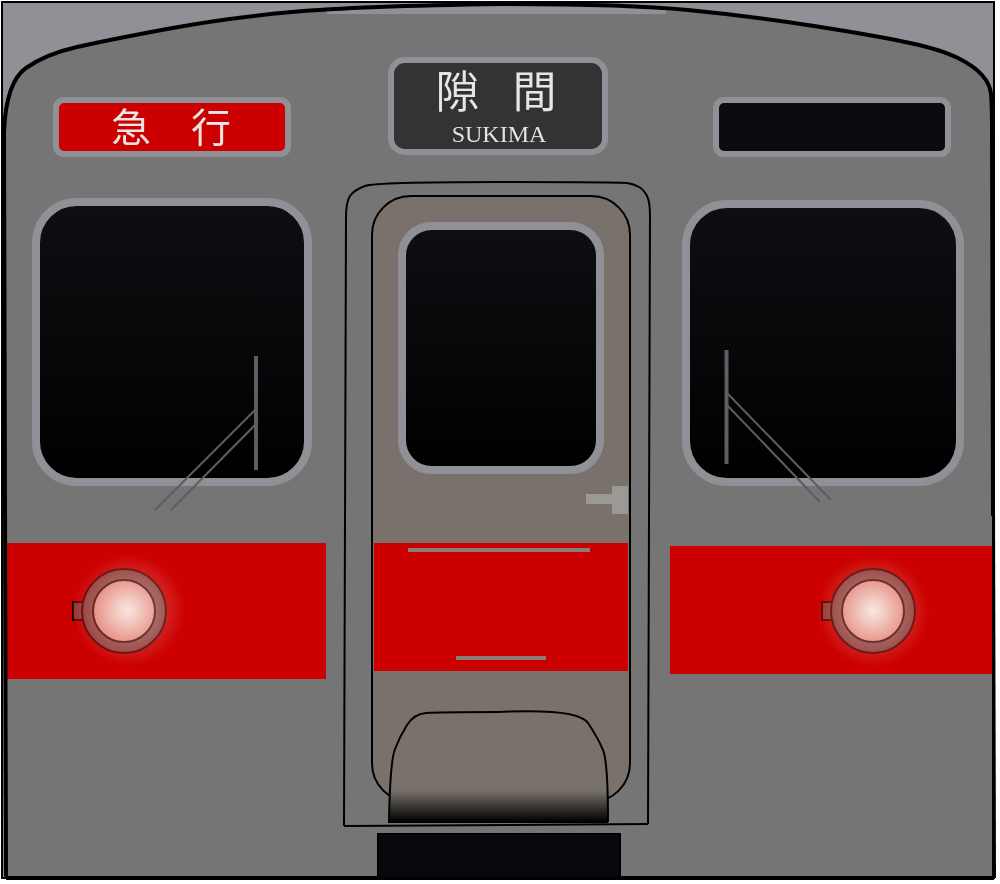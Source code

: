 <mxfile version="21.6.1" type="device">
  <diagram name="第 1 页" id="a9Wf5TV9nVjGO6Tv2hhZ">
    <mxGraphModel dx="683" dy="402" grid="0" gridSize="10" guides="1" tooltips="1" connect="1" arrows="1" fold="1" page="1" pageScale="1" pageWidth="1000" pageHeight="1000" math="0" shadow="0">
      <root>
        <mxCell id="0" />
        <mxCell id="1" parent="0" />
        <mxCell id="HRMHqmdxsnSY6FVDlJL0-1" value="" style="rounded=0;whiteSpace=wrap;html=1;fillColor=#909097;" parent="1" vertex="1">
          <mxGeometry x="251" y="282" width="496" height="438" as="geometry" />
        </mxCell>
        <mxCell id="82a4GhE2VWnD9GZY42eu-66" value="" style="endArrow=none;html=1;curved=1;strokeWidth=12;entryX=0.981;entryY=0.033;entryDx=0;entryDy=0;strokeColor=#757575;entryPerimeter=0;exitX=0.986;exitY=0.006;exitDx=0;exitDy=0;exitPerimeter=0;" parent="1" source="82a4GhE2VWnD9GZY42eu-58" target="82a4GhE2VWnD9GZY42eu-52" edge="1">
          <mxGeometry width="50" height="50" relative="1" as="geometry">
            <mxPoint x="741" y="345" as="sourcePoint" />
            <mxPoint x="525" y="379" as="targetPoint" />
            <Array as="points">
              <mxPoint x="744" y="322" />
              <mxPoint x="709" y="309" />
              <mxPoint x="671" y="302" />
              <mxPoint x="642" y="298" />
              <mxPoint x="626" y="295" />
            </Array>
          </mxGeometry>
        </mxCell>
        <mxCell id="82a4GhE2VWnD9GZY42eu-65" value="" style="endArrow=none;html=1;exitX=0.012;exitY=0.001;exitDx=0;exitDy=0;exitPerimeter=0;curved=1;strokeWidth=12;entryX=0.006;entryY=0.057;entryDx=0;entryDy=0;entryPerimeter=0;strokeColor=#757575;" parent="1" source="82a4GhE2VWnD9GZY42eu-58" target="82a4GhE2VWnD9GZY42eu-52" edge="1">
          <mxGeometry width="50" height="50" relative="1" as="geometry">
            <mxPoint x="363" y="338" as="sourcePoint" />
            <mxPoint x="413" y="288" as="targetPoint" />
            <Array as="points">
              <mxPoint x="259" y="322" />
              <mxPoint x="286" y="311" />
              <mxPoint x="316" y="304" />
              <mxPoint x="365" y="297" />
            </Array>
          </mxGeometry>
        </mxCell>
        <mxCell id="82a4GhE2VWnD9GZY42eu-64" value="" style="rounded=0;whiteSpace=wrap;html=1;strokeColor=none;fillColor=#757575;" parent="1" vertex="1">
          <mxGeometry x="680" y="315" width="57" height="38" as="geometry" />
        </mxCell>
        <mxCell id="82a4GhE2VWnD9GZY42eu-63" value="" style="rounded=0;whiteSpace=wrap;html=1;strokeColor=none;fillColor=#757575;" parent="1" vertex="1">
          <mxGeometry x="585" y="291" width="57" height="38" as="geometry" />
        </mxCell>
        <mxCell id="82a4GhE2VWnD9GZY42eu-62" value="" style="rounded=0;whiteSpace=wrap;html=1;strokeColor=none;fillColor=#757575;" parent="1" vertex="1">
          <mxGeometry x="356" y="291" width="57" height="38" as="geometry" />
        </mxCell>
        <mxCell id="82a4GhE2VWnD9GZY42eu-61" value="" style="rounded=0;whiteSpace=wrap;html=1;strokeColor=none;fillColor=#757575;" parent="1" vertex="1">
          <mxGeometry x="264" y="315" width="41" height="38" as="geometry" />
        </mxCell>
        <mxCell id="82a4GhE2VWnD9GZY42eu-60" value="" style="rounded=0;whiteSpace=wrap;html=1;strokeColor=none;fillColor=#757575;" parent="1" vertex="1">
          <mxGeometry x="585" y="304" width="122.5" height="43" as="geometry" />
        </mxCell>
        <mxCell id="82a4GhE2VWnD9GZY42eu-59" value="" style="rounded=0;whiteSpace=wrap;html=1;strokeColor=none;fillColor=#757575;" parent="1" vertex="1">
          <mxGeometry x="292" y="304" width="121" height="43" as="geometry" />
        </mxCell>
        <mxCell id="82a4GhE2VWnD9GZY42eu-58" value="" style="rounded=0;whiteSpace=wrap;html=1;fillColor=#757575;strokeColor=none;gradientColor=none;movable=1;resizable=1;rotatable=1;deletable=1;editable=1;locked=0;connectable=1;" parent="1" vertex="1">
          <mxGeometry x="253" y="345" width="494" height="201" as="geometry" />
        </mxCell>
        <mxCell id="82a4GhE2VWnD9GZY42eu-2" value="" style="endArrow=none;html=1;rounded=0;strokeWidth=2;" parent="1" edge="1">
          <mxGeometry width="50" height="50" relative="1" as="geometry">
            <mxPoint x="253" y="720" as="sourcePoint" />
            <mxPoint x="747" y="720" as="targetPoint" />
          </mxGeometry>
        </mxCell>
        <mxCell id="82a4GhE2VWnD9GZY42eu-4" value="" style="endArrow=none;html=1;rounded=0;strokeWidth=2;" parent="1" edge="1">
          <mxGeometry width="50" height="50" relative="1" as="geometry">
            <mxPoint x="747" y="720" as="sourcePoint" />
            <mxPoint x="746" y="346.57" as="targetPoint" />
          </mxGeometry>
        </mxCell>
        <mxCell id="82a4GhE2VWnD9GZY42eu-5" value="" style="endArrow=none;html=1;curved=1;strokeWidth=2;" parent="1" edge="1">
          <mxGeometry width="50" height="50" relative="1" as="geometry">
            <mxPoint x="252" y="347" as="sourcePoint" />
            <mxPoint x="501" y="283" as="targetPoint" />
            <Array as="points">
              <mxPoint x="253" y="322" />
              <mxPoint x="273" y="308" />
              <mxPoint x="304" y="301" />
              <mxPoint x="363" y="290" />
              <mxPoint x="429" y="284" />
            </Array>
          </mxGeometry>
        </mxCell>
        <mxCell id="82a4GhE2VWnD9GZY42eu-6" value="" style="endArrow=none;html=1;strokeWidth=2;curved=1;" parent="1" edge="1">
          <mxGeometry width="50" height="50" relative="1" as="geometry">
            <mxPoint x="746" y="347" as="sourcePoint" />
            <mxPoint x="501" y="283" as="targetPoint" />
            <Array as="points">
              <mxPoint x="746" y="333" />
              <mxPoint x="745" y="323" />
              <mxPoint x="737" y="314" />
              <mxPoint x="721" y="306" />
              <mxPoint x="689" y="299" />
              <mxPoint x="625" y="289" />
              <mxPoint x="563" y="283" />
            </Array>
          </mxGeometry>
        </mxCell>
        <mxCell id="82a4GhE2VWnD9GZY42eu-9" value="" style="endArrow=none;html=1;rounded=0;" parent="1" edge="1">
          <mxGeometry width="50" height="50" relative="1" as="geometry">
            <mxPoint x="415" y="703" as="sourcePoint" />
            <mxPoint x="585" y="702" as="targetPoint" />
          </mxGeometry>
        </mxCell>
        <mxCell id="82a4GhE2VWnD9GZY42eu-56" value="" style="rounded=0;whiteSpace=wrap;html=1;gradientColor=none;strokeColor=none;fillColor=#757575;" parent="1" vertex="1">
          <mxGeometry x="253" y="539" width="493" height="180" as="geometry" />
        </mxCell>
        <mxCell id="82a4GhE2VWnD9GZY42eu-20" value="" style="rounded=0;whiteSpace=wrap;html=1;fillColor=#CC0000;strokeColor=none;" parent="1" vertex="1">
          <mxGeometry x="252.5" y="552.5" width="167" height="68" as="geometry" />
        </mxCell>
        <mxCell id="82a4GhE2VWnD9GZY42eu-18" value="" style="rounded=0;whiteSpace=wrap;html=1;fillColor=#696a67;gradientColor=none;" parent="1" vertex="1">
          <mxGeometry x="286.5" y="582" width="10" height="9" as="geometry" />
        </mxCell>
        <mxCell id="82a4GhE2VWnD9GZY42eu-19" value="" style="ellipse;whiteSpace=wrap;html=1;aspect=fixed;fillColor=#696a67;" parent="1" vertex="1">
          <mxGeometry x="291" y="565.5" width="42" height="42" as="geometry" />
        </mxCell>
        <mxCell id="82a4GhE2VWnD9GZY42eu-17" value="" style="ellipse;whiteSpace=wrap;html=1;aspect=fixed;fillColor=#FFFFFF;gradientColor=#f2d3c4;gradientDirection=radial;" parent="1" vertex="1">
          <mxGeometry x="296.5" y="571" width="31" height="31" as="geometry" />
        </mxCell>
        <mxCell id="82a4GhE2VWnD9GZY42eu-3" value="" style="endArrow=none;html=1;rounded=0;strokeWidth=2;" parent="1" edge="1">
          <mxGeometry width="50" height="50" relative="1" as="geometry">
            <mxPoint x="253" y="719.43" as="sourcePoint" />
            <mxPoint x="252" y="346" as="targetPoint" />
          </mxGeometry>
        </mxCell>
        <mxCell id="82a4GhE2VWnD9GZY42eu-22" value="" style="rounded=0;whiteSpace=wrap;html=1;fillColor=#cc0000;strokeColor=none;" parent="1" vertex="1">
          <mxGeometry x="583" y="554" width="163" height="64" as="geometry" />
        </mxCell>
        <mxCell id="82a4GhE2VWnD9GZY42eu-24" value="" style="rounded=0;whiteSpace=wrap;html=1;fillColor=#696a67;gradientColor=none;" parent="1" vertex="1">
          <mxGeometry x="661" y="582" width="10" height="9" as="geometry" />
        </mxCell>
        <mxCell id="82a4GhE2VWnD9GZY42eu-25" value="" style="ellipse;whiteSpace=wrap;html=1;aspect=fixed;fillColor=#696a67;" parent="1" vertex="1">
          <mxGeometry x="665.5" y="565.5" width="42" height="42" as="geometry" />
        </mxCell>
        <mxCell id="82a4GhE2VWnD9GZY42eu-28" value="" style="rounded=1;whiteSpace=wrap;html=1;strokeColor=#909097;fillColor=#0f0e13;gradientColor=default;movable=1;resizable=1;rotatable=1;deletable=1;editable=1;locked=0;connectable=1;strokeWidth=4;" parent="1" vertex="1">
          <mxGeometry x="268" y="382" width="136" height="140" as="geometry" />
        </mxCell>
        <mxCell id="82a4GhE2VWnD9GZY42eu-29" value="" style="rounded=1;whiteSpace=wrap;html=1;strokeColor=#909097;fillColor=#0f0e13;gradientColor=default;glass=0;movable=1;resizable=1;rotatable=1;deletable=1;editable=1;locked=0;connectable=1;strokeWidth=4;" parent="1" vertex="1">
          <mxGeometry x="593" y="383" width="137" height="139" as="geometry" />
        </mxCell>
        <mxCell id="82a4GhE2VWnD9GZY42eu-50" value="" style="rounded=0;whiteSpace=wrap;html=1;strokeColor=none;fillColor=#757575;gradientColor=none;" parent="1" vertex="1">
          <mxGeometry x="413" y="362" width="172" height="341" as="geometry" />
        </mxCell>
        <mxCell id="82a4GhE2VWnD9GZY42eu-48" value="" style="rounded=1;whiteSpace=wrap;html=1;strokeColor=default;fillColor=#79726c;gradientColor=none;glass=0;" parent="1" vertex="1">
          <mxGeometry x="436" y="379" width="129" height="303" as="geometry" />
        </mxCell>
        <mxCell id="82a4GhE2VWnD9GZY42eu-52" value="" style="rounded=0;whiteSpace=wrap;html=1;fillColor=#757575;strokeColor=none;" parent="1" vertex="1">
          <mxGeometry x="413" y="288" width="173" height="70" as="geometry" />
        </mxCell>
        <mxCell id="82a4GhE2VWnD9GZY42eu-31" value="" style="rounded=1;whiteSpace=wrap;html=1;fillColor=#0f0e13;gradientColor=default;strokeWidth=4;strokeColor=#909097;" parent="1" vertex="1">
          <mxGeometry x="451" y="394" width="99" height="122" as="geometry" />
        </mxCell>
        <mxCell id="82a4GhE2VWnD9GZY42eu-35" value="" style="rounded=0;whiteSpace=wrap;html=1;fillColor=#08070c;" parent="1" vertex="1">
          <mxGeometry x="439" y="698" width="121" height="22" as="geometry" />
        </mxCell>
        <mxCell id="82a4GhE2VWnD9GZY42eu-36" value="" style="endArrow=none;html=1;rounded=0;" parent="1" edge="1">
          <mxGeometry width="50" height="50" relative="1" as="geometry">
            <mxPoint x="444" y="692" as="sourcePoint" />
            <mxPoint x="554" y="692" as="targetPoint" />
          </mxGeometry>
        </mxCell>
        <mxCell id="82a4GhE2VWnD9GZY42eu-39" value="" style="endArrow=none;html=1;rounded=0;" parent="1" edge="1">
          <mxGeometry width="50" height="50" relative="1" as="geometry">
            <mxPoint x="422" y="694" as="sourcePoint" />
            <mxPoint x="574" y="693" as="targetPoint" />
          </mxGeometry>
        </mxCell>
        <mxCell id="82a4GhE2VWnD9GZY42eu-40" value="" style="endArrow=none;html=1;rounded=0;" parent="1" edge="1">
          <mxGeometry width="50" height="50" relative="1" as="geometry">
            <mxPoint x="422" y="694" as="sourcePoint" />
            <mxPoint x="423" y="390" as="targetPoint" />
          </mxGeometry>
        </mxCell>
        <mxCell id="82a4GhE2VWnD9GZY42eu-41" value="" style="endArrow=none;html=1;rounded=0;" parent="1" edge="1">
          <mxGeometry width="50" height="50" relative="1" as="geometry">
            <mxPoint x="574" y="693" as="sourcePoint" />
            <mxPoint x="575" y="389" as="targetPoint" />
          </mxGeometry>
        </mxCell>
        <mxCell id="82a4GhE2VWnD9GZY42eu-42" value="" style="endArrow=none;html=1;curved=1;" parent="1" edge="1">
          <mxGeometry width="50" height="50" relative="1" as="geometry">
            <mxPoint x="423" y="390" as="sourcePoint" />
            <mxPoint x="499" y="372" as="targetPoint" />
            <Array as="points">
              <mxPoint x="423" y="382" />
              <mxPoint x="427" y="376" />
              <mxPoint x="438" y="372" />
            </Array>
          </mxGeometry>
        </mxCell>
        <mxCell id="82a4GhE2VWnD9GZY42eu-43" value="" style="endArrow=none;html=1;curved=1;" parent="1" edge="1">
          <mxGeometry width="50" height="50" relative="1" as="geometry">
            <mxPoint x="575" y="389" as="sourcePoint" />
            <mxPoint x="498" y="372" as="targetPoint" />
            <Array as="points">
              <mxPoint x="575" y="382" />
              <mxPoint x="572" y="376" />
              <mxPoint x="567" y="373" />
              <mxPoint x="560" y="372" />
            </Array>
          </mxGeometry>
        </mxCell>
        <mxCell id="82a4GhE2VWnD9GZY42eu-44" value="" style="rounded=0;whiteSpace=wrap;html=1;fillColor=#9a9994;strokeColor=none;" parent="1" vertex="1">
          <mxGeometry x="556" y="524" width="8" height="14" as="geometry" />
        </mxCell>
        <mxCell id="82a4GhE2VWnD9GZY42eu-45" value="" style="rounded=0;whiteSpace=wrap;html=1;fillColor=#9a9994;strokeColor=none;" parent="1" vertex="1">
          <mxGeometry x="543" y="528" width="17" height="5" as="geometry" />
        </mxCell>
        <mxCell id="82a4GhE2VWnD9GZY42eu-49" value="" style="rounded=0;whiteSpace=wrap;html=1;strokeColor=none;fillColor=#79726c;gradientColor=default;" parent="1" vertex="1">
          <mxGeometry x="445" y="676" width="109" height="16" as="geometry" />
        </mxCell>
        <mxCell id="82a4GhE2VWnD9GZY42eu-37" value="" style="endArrow=none;html=1;curved=1;" parent="1" edge="1">
          <mxGeometry width="50" height="50" relative="1" as="geometry">
            <mxPoint x="444.5" y="692" as="sourcePoint" />
            <mxPoint x="499" y="637" as="targetPoint" />
            <Array as="points">
              <mxPoint x="445" y="662" />
              <mxPoint x="450" y="649" />
              <mxPoint x="457" y="638" />
              <mxPoint x="469" y="637" />
            </Array>
          </mxGeometry>
        </mxCell>
        <mxCell id="82a4GhE2VWnD9GZY42eu-38" value="" style="endArrow=none;html=1;curved=1;" parent="1" edge="1">
          <mxGeometry width="50" height="50" relative="1" as="geometry">
            <mxPoint x="499" y="637" as="sourcePoint" />
            <mxPoint x="554" y="692" as="targetPoint" />
            <Array as="points">
              <mxPoint x="539" y="635" />
              <mxPoint x="549" y="650" />
              <mxPoint x="554" y="662" />
            </Array>
          </mxGeometry>
        </mxCell>
        <mxCell id="82a4GhE2VWnD9GZY42eu-54" value="" style="ellipse;whiteSpace=wrap;html=1;aspect=fixed;fillColor=#f2d3c5;gradientColor=#cc0000;gradientDirection=radial;strokeWidth=2;strokeColor=none;opacity=50;" parent="1" vertex="1">
          <mxGeometry x="286.5" y="558" width="56" height="56" as="geometry" />
        </mxCell>
        <mxCell id="82a4GhE2VWnD9GZY42eu-57" value="" style="rounded=1;whiteSpace=wrap;html=1;fillColor=#cc0000;strokeColor=#909097;strokeWidth=3;" parent="1" vertex="1">
          <mxGeometry x="278" y="331" width="116" height="27" as="geometry" />
        </mxCell>
        <mxCell id="82a4GhE2VWnD9GZY42eu-67" value="" style="endArrow=none;html=1;rounded=0;strokeColor=#5D5E61;" parent="1" edge="1">
          <mxGeometry width="50" height="50" relative="1" as="geometry">
            <mxPoint x="327.5" y="536" as="sourcePoint" />
            <mxPoint x="377.5" y="486" as="targetPoint" />
          </mxGeometry>
        </mxCell>
        <mxCell id="82a4GhE2VWnD9GZY42eu-68" value="" style="endArrow=none;html=1;rounded=0;strokeColor=#5D5E61;" parent="1" edge="1">
          <mxGeometry width="50" height="50" relative="1" as="geometry">
            <mxPoint x="335.5" y="536" as="sourcePoint" />
            <mxPoint x="379" y="492" as="targetPoint" />
          </mxGeometry>
        </mxCell>
        <mxCell id="82a4GhE2VWnD9GZY42eu-69" value="" style="endArrow=none;html=1;rounded=0;strokeColor=#5D5E61;strokeWidth=2;" parent="1" edge="1">
          <mxGeometry width="50" height="50" relative="1" as="geometry">
            <mxPoint x="378" y="516" as="sourcePoint" />
            <mxPoint x="378" y="459" as="targetPoint" />
          </mxGeometry>
        </mxCell>
        <mxCell id="82a4GhE2VWnD9GZY42eu-70" value="" style="endArrow=none;html=1;rounded=0;strokeColor=#5D5E61;strokeWidth=2;" parent="1" edge="1">
          <mxGeometry width="50" height="50" relative="1" as="geometry">
            <mxPoint x="613.26" y="513" as="sourcePoint" />
            <mxPoint x="613.26" y="456" as="targetPoint" />
          </mxGeometry>
        </mxCell>
        <mxCell id="82a4GhE2VWnD9GZY42eu-71" value="" style="endArrow=none;html=1;rounded=0;strokeColor=#5d5e61;" parent="1" edge="1">
          <mxGeometry width="50" height="50" relative="1" as="geometry">
            <mxPoint x="613" y="483" as="sourcePoint" />
            <mxPoint x="660" y="532" as="targetPoint" />
          </mxGeometry>
        </mxCell>
        <mxCell id="82a4GhE2VWnD9GZY42eu-72" value="" style="endArrow=none;html=1;rounded=0;strokeColor=#5d5e61;" parent="1" edge="1">
          <mxGeometry width="50" height="50" relative="1" as="geometry">
            <mxPoint x="613" y="477" as="sourcePoint" />
            <mxPoint x="665.5" y="531" as="targetPoint" />
          </mxGeometry>
        </mxCell>
        <mxCell id="N819Vkmc3mAr-W2vijKb-1" value="" style="ellipse;whiteSpace=wrap;html=1;aspect=fixed;fillColor=#FFFFFF;gradientColor=#f2d3c4;gradientDirection=radial;" vertex="1" parent="1">
          <mxGeometry x="671" y="571" width="31" height="31" as="geometry" />
        </mxCell>
        <mxCell id="82a4GhE2VWnD9GZY42eu-55" value="" style="ellipse;whiteSpace=wrap;html=1;aspect=fixed;fillColor=#f2d3c5;gradientColor=#cc0000;gradientDirection=radial;strokeWidth=2;strokeColor=none;opacity=50;" parent="1" vertex="1">
          <mxGeometry x="658.5" y="558.5" width="56" height="56" as="geometry" />
        </mxCell>
        <mxCell id="N819Vkmc3mAr-W2vijKb-2" value="" style="rounded=1;whiteSpace=wrap;html=1;fillColor=#0c0b0f;strokeColor=#909097;strokeWidth=3;" vertex="1" parent="1">
          <mxGeometry x="608" y="331" width="116" height="27" as="geometry" />
        </mxCell>
        <mxCell id="N819Vkmc3mAr-W2vijKb-3" value="" style="rounded=1;whiteSpace=wrap;html=1;fillColor=#333333;strokeColor=#909097;strokeWidth=3;" vertex="1" parent="1">
          <mxGeometry x="445.5" y="311" width="107" height="46" as="geometry" />
        </mxCell>
        <mxCell id="N819Vkmc3mAr-W2vijKb-4" value="" style="rounded=0;whiteSpace=wrap;html=1;fillColor=#cc0000;strokeColor=none;" vertex="1" parent="1">
          <mxGeometry x="437" y="552.5" width="127" height="64" as="geometry" />
        </mxCell>
        <mxCell id="82a4GhE2VWnD9GZY42eu-46" value="" style="endArrow=none;html=1;rounded=0;strokeColor=#8a7f78;strokeWidth=2;" parent="1" edge="1">
          <mxGeometry width="50" height="50" relative="1" as="geometry">
            <mxPoint x="454" y="556" as="sourcePoint" />
            <mxPoint x="545" y="556" as="targetPoint" />
          </mxGeometry>
        </mxCell>
        <mxCell id="82a4GhE2VWnD9GZY42eu-47" value="" style="endArrow=none;html=1;rounded=0;strokeColor=#8a7f78;strokeWidth=2;" parent="1" edge="1">
          <mxGeometry width="50" height="50" relative="1" as="geometry">
            <mxPoint x="478" y="610" as="sourcePoint" />
            <mxPoint x="523" y="610" as="targetPoint" />
          </mxGeometry>
        </mxCell>
        <mxCell id="N819Vkmc3mAr-W2vijKb-5" value="&lt;font style=&quot;font-size: 22px;&quot; face=&quot;JNR_Font&quot; color=&quot;#e6e6e6&quot;&gt;隙&amp;nbsp; &amp;nbsp;間&lt;/font&gt;" style="text;strokeColor=none;align=center;fillColor=none;html=1;verticalAlign=middle;whiteSpace=wrap;rounded=0;" vertex="1" parent="1">
          <mxGeometry x="451" y="315" width="94" height="25" as="geometry" />
        </mxCell>
        <mxCell id="N819Vkmc3mAr-W2vijKb-6" value="&lt;font face=&quot;JNR_Font&quot; color=&quot;#e6e6e6&quot;&gt;SUKIMA&lt;/font&gt;" style="text;strokeColor=none;align=center;fillColor=none;html=1;verticalAlign=middle;whiteSpace=wrap;rounded=0;" vertex="1" parent="1">
          <mxGeometry x="464.5" y="333" width="69" height="30" as="geometry" />
        </mxCell>
        <mxCell id="N819Vkmc3mAr-W2vijKb-7" value="&lt;font style=&quot;font-size: 20px;&quot; face=&quot;JNR_Font&quot; color=&quot;#e6e6e6&quot;&gt;急　行&lt;/font&gt;" style="text;strokeColor=none;align=center;fillColor=none;html=1;verticalAlign=middle;whiteSpace=wrap;rounded=0;" vertex="1" parent="1">
          <mxGeometry x="280" y="331" width="111" height="26" as="geometry" />
        </mxCell>
      </root>
    </mxGraphModel>
  </diagram>
</mxfile>

